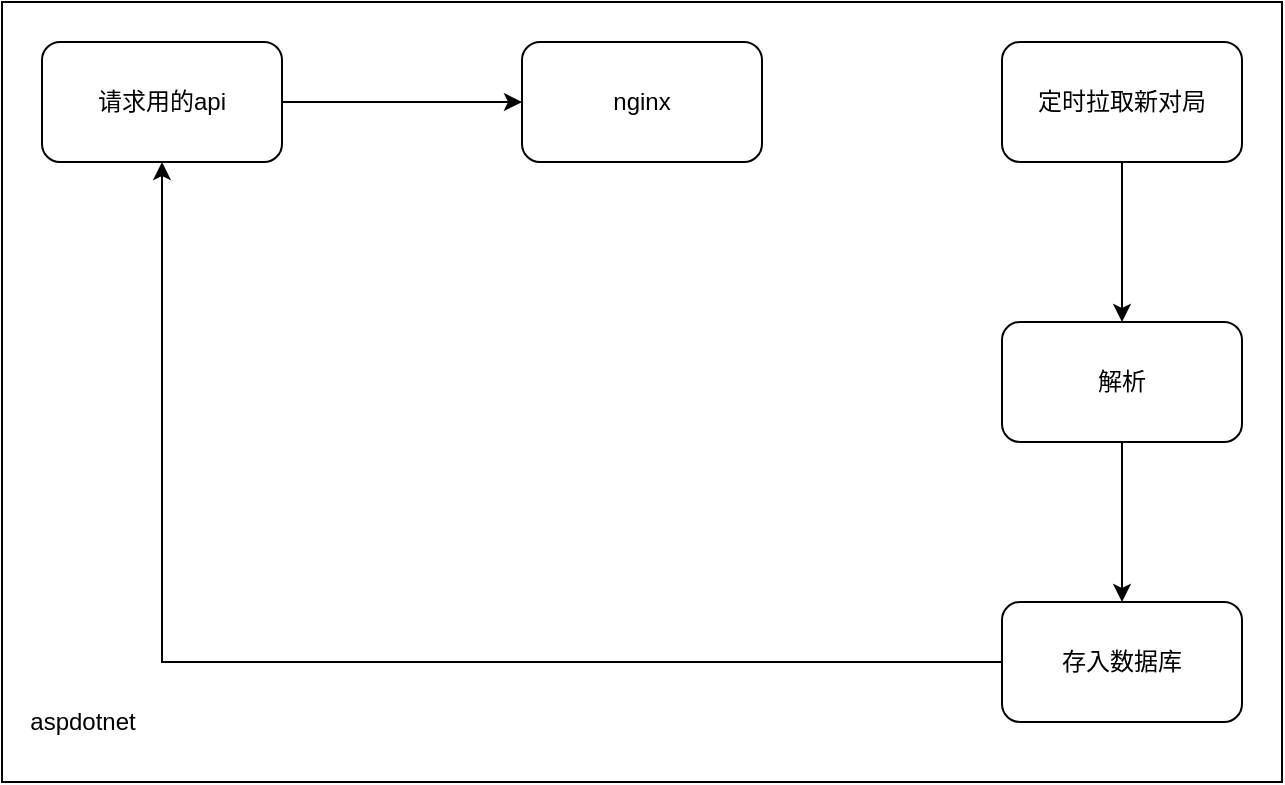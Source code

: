 <mxfile version="17.4.5" type="github">
  <diagram id="1nwWrddPEetbQ3bk_A5x" name="Page-1">
    <mxGraphModel dx="967" dy="631" grid="1" gridSize="10" guides="1" tooltips="1" connect="1" arrows="1" fold="1" page="1" pageScale="1" pageWidth="827" pageHeight="1169" math="0" shadow="0">
      <root>
        <mxCell id="0" />
        <mxCell id="1" parent="0" />
        <mxCell id="BjyJn8_2wxoFe--XRQNZ-11" value="" style="rounded=0;whiteSpace=wrap;html=1;fillColor=none;" vertex="1" parent="1">
          <mxGeometry x="60" y="20" width="640" height="390" as="geometry" />
        </mxCell>
        <mxCell id="BjyJn8_2wxoFe--XRQNZ-9" style="edgeStyle=orthogonalEdgeStyle;rounded=0;orthogonalLoop=1;jettySize=auto;html=1;" edge="1" parent="1" source="BjyJn8_2wxoFe--XRQNZ-1" target="BjyJn8_2wxoFe--XRQNZ-7">
          <mxGeometry relative="1" as="geometry" />
        </mxCell>
        <mxCell id="BjyJn8_2wxoFe--XRQNZ-1" value="请求用的api" style="rounded=1;whiteSpace=wrap;html=1;" vertex="1" parent="1">
          <mxGeometry x="80" y="40" width="120" height="60" as="geometry" />
        </mxCell>
        <mxCell id="BjyJn8_2wxoFe--XRQNZ-4" value="" style="edgeStyle=orthogonalEdgeStyle;rounded=0;orthogonalLoop=1;jettySize=auto;html=1;" edge="1" parent="1" source="BjyJn8_2wxoFe--XRQNZ-2" target="BjyJn8_2wxoFe--XRQNZ-3">
          <mxGeometry relative="1" as="geometry" />
        </mxCell>
        <mxCell id="BjyJn8_2wxoFe--XRQNZ-2" value="定时拉取新对局" style="rounded=1;whiteSpace=wrap;html=1;" vertex="1" parent="1">
          <mxGeometry x="560" y="40" width="120" height="60" as="geometry" />
        </mxCell>
        <mxCell id="BjyJn8_2wxoFe--XRQNZ-6" value="" style="edgeStyle=orthogonalEdgeStyle;rounded=0;orthogonalLoop=1;jettySize=auto;html=1;" edge="1" parent="1" source="BjyJn8_2wxoFe--XRQNZ-3" target="BjyJn8_2wxoFe--XRQNZ-5">
          <mxGeometry relative="1" as="geometry" />
        </mxCell>
        <mxCell id="BjyJn8_2wxoFe--XRQNZ-3" value="解析" style="whiteSpace=wrap;html=1;rounded=1;" vertex="1" parent="1">
          <mxGeometry x="560" y="180" width="120" height="60" as="geometry" />
        </mxCell>
        <mxCell id="BjyJn8_2wxoFe--XRQNZ-8" style="edgeStyle=orthogonalEdgeStyle;rounded=0;orthogonalLoop=1;jettySize=auto;html=1;" edge="1" parent="1" source="BjyJn8_2wxoFe--XRQNZ-5" target="BjyJn8_2wxoFe--XRQNZ-1">
          <mxGeometry relative="1" as="geometry" />
        </mxCell>
        <mxCell id="BjyJn8_2wxoFe--XRQNZ-5" value="存入数据库" style="whiteSpace=wrap;html=1;rounded=1;" vertex="1" parent="1">
          <mxGeometry x="560" y="320" width="120" height="60" as="geometry" />
        </mxCell>
        <mxCell id="BjyJn8_2wxoFe--XRQNZ-7" value="nginx" style="rounded=1;whiteSpace=wrap;html=1;" vertex="1" parent="1">
          <mxGeometry x="320" y="40" width="120" height="60" as="geometry" />
        </mxCell>
        <mxCell id="BjyJn8_2wxoFe--XRQNZ-12" value="aspdotnet" style="text;html=1;align=center;verticalAlign=middle;resizable=0;points=[];autosize=1;strokeColor=none;fillColor=none;" vertex="1" parent="1">
          <mxGeometry x="65" y="370" width="70" height="20" as="geometry" />
        </mxCell>
      </root>
    </mxGraphModel>
  </diagram>
</mxfile>
